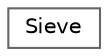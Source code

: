 digraph "类继承关系图"
{
 // LATEX_PDF_SIZE
  bgcolor="transparent";
  edge [fontname=Helvetica,fontsize=10,labelfontname=Helvetica,labelfontsize=10];
  node [fontname=Helvetica,fontsize=10,shape=box,height=0.2,width=0.4];
  rankdir="LR";
  Node0 [id="Node000000",label="Sieve",height=0.2,width=0.4,color="grey40", fillcolor="white", style="filled",URL="$class_sieve.html",tooltip="Loop body for parallel_reduce."];
}
